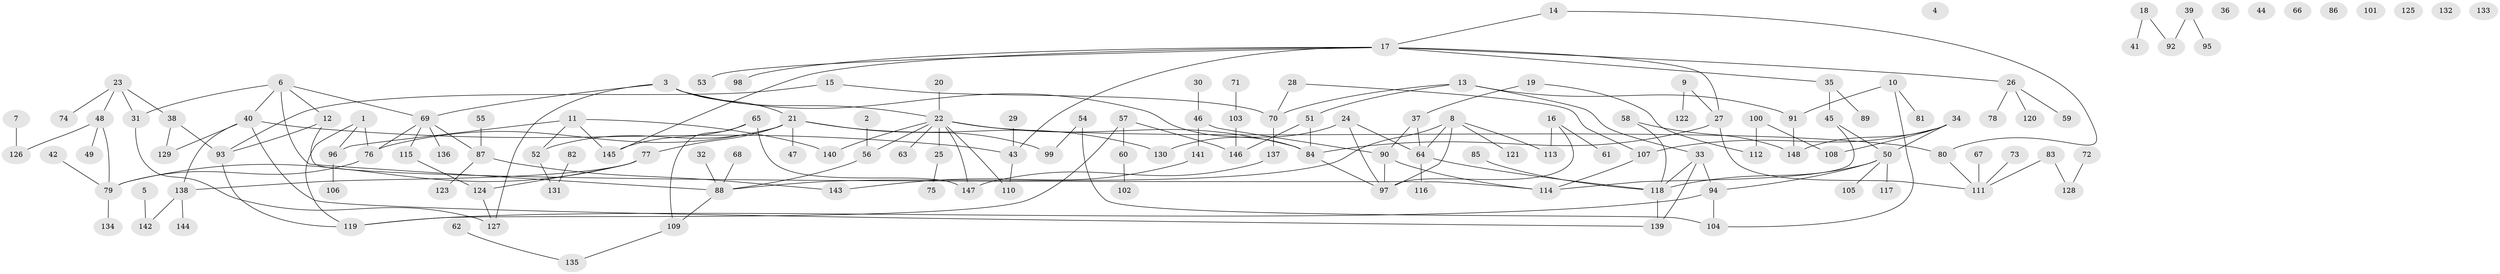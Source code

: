 // coarse degree distribution, {5: 0.08411214953271028, 1: 0.34579439252336447, 10: 0.028037383177570093, 0: 0.08411214953271028, 6: 0.018691588785046728, 8: 0.018691588785046728, 4: 0.11214953271028037, 3: 0.102803738317757, 2: 0.17757009345794392, 7: 0.028037383177570093}
// Generated by graph-tools (version 1.1) at 2025/41/03/06/25 10:41:21]
// undirected, 148 vertices, 182 edges
graph export_dot {
graph [start="1"]
  node [color=gray90,style=filled];
  1;
  2;
  3;
  4;
  5;
  6;
  7;
  8;
  9;
  10;
  11;
  12;
  13;
  14;
  15;
  16;
  17;
  18;
  19;
  20;
  21;
  22;
  23;
  24;
  25;
  26;
  27;
  28;
  29;
  30;
  31;
  32;
  33;
  34;
  35;
  36;
  37;
  38;
  39;
  40;
  41;
  42;
  43;
  44;
  45;
  46;
  47;
  48;
  49;
  50;
  51;
  52;
  53;
  54;
  55;
  56;
  57;
  58;
  59;
  60;
  61;
  62;
  63;
  64;
  65;
  66;
  67;
  68;
  69;
  70;
  71;
  72;
  73;
  74;
  75;
  76;
  77;
  78;
  79;
  80;
  81;
  82;
  83;
  84;
  85;
  86;
  87;
  88;
  89;
  90;
  91;
  92;
  93;
  94;
  95;
  96;
  97;
  98;
  99;
  100;
  101;
  102;
  103;
  104;
  105;
  106;
  107;
  108;
  109;
  110;
  111;
  112;
  113;
  114;
  115;
  116;
  117;
  118;
  119;
  120;
  121;
  122;
  123;
  124;
  125;
  126;
  127;
  128;
  129;
  130;
  131;
  132;
  133;
  134;
  135;
  136;
  137;
  138;
  139;
  140;
  141;
  142;
  143;
  144;
  145;
  146;
  147;
  148;
  1 -- 76;
  1 -- 96;
  1 -- 119;
  2 -- 56;
  3 -- 21;
  3 -- 22;
  3 -- 69;
  3 -- 84;
  3 -- 127;
  5 -- 142;
  6 -- 12;
  6 -- 31;
  6 -- 40;
  6 -- 69;
  6 -- 88;
  7 -- 126;
  8 -- 64;
  8 -- 88;
  8 -- 97;
  8 -- 113;
  8 -- 121;
  9 -- 27;
  9 -- 122;
  10 -- 81;
  10 -- 91;
  10 -- 104;
  11 -- 52;
  11 -- 96;
  11 -- 140;
  11 -- 145;
  12 -- 93;
  12 -- 114;
  13 -- 33;
  13 -- 51;
  13 -- 70;
  13 -- 91;
  14 -- 17;
  14 -- 80;
  15 -- 70;
  15 -- 93;
  16 -- 61;
  16 -- 97;
  16 -- 113;
  17 -- 26;
  17 -- 27;
  17 -- 35;
  17 -- 43;
  17 -- 53;
  17 -- 98;
  17 -- 145;
  18 -- 41;
  18 -- 92;
  19 -- 37;
  19 -- 112;
  20 -- 22;
  21 -- 47;
  21 -- 52;
  21 -- 76;
  21 -- 77;
  21 -- 99;
  21 -- 130;
  22 -- 25;
  22 -- 56;
  22 -- 63;
  22 -- 80;
  22 -- 84;
  22 -- 110;
  22 -- 140;
  22 -- 147;
  23 -- 31;
  23 -- 38;
  23 -- 48;
  23 -- 74;
  24 -- 64;
  24 -- 97;
  24 -- 130;
  25 -- 75;
  26 -- 59;
  26 -- 78;
  26 -- 120;
  27 -- 84;
  27 -- 111;
  28 -- 70;
  28 -- 107;
  29 -- 43;
  30 -- 46;
  31 -- 127;
  32 -- 88;
  33 -- 94;
  33 -- 118;
  33 -- 139;
  34 -- 50;
  34 -- 107;
  34 -- 108;
  34 -- 148;
  35 -- 45;
  35 -- 89;
  37 -- 64;
  37 -- 90;
  38 -- 93;
  38 -- 129;
  39 -- 92;
  39 -- 95;
  40 -- 43;
  40 -- 129;
  40 -- 138;
  40 -- 139;
  42 -- 79;
  43 -- 110;
  45 -- 50;
  45 -- 114;
  46 -- 90;
  46 -- 141;
  48 -- 49;
  48 -- 79;
  48 -- 126;
  50 -- 94;
  50 -- 105;
  50 -- 117;
  50 -- 118;
  51 -- 84;
  51 -- 146;
  52 -- 131;
  54 -- 99;
  54 -- 104;
  55 -- 87;
  56 -- 88;
  57 -- 60;
  57 -- 119;
  57 -- 146;
  58 -- 118;
  58 -- 148;
  60 -- 102;
  62 -- 135;
  64 -- 116;
  64 -- 118;
  65 -- 109;
  65 -- 145;
  65 -- 147;
  67 -- 111;
  68 -- 88;
  69 -- 76;
  69 -- 87;
  69 -- 115;
  69 -- 136;
  70 -- 137;
  71 -- 103;
  72 -- 128;
  73 -- 111;
  76 -- 79;
  77 -- 79;
  77 -- 124;
  77 -- 138;
  79 -- 134;
  80 -- 111;
  82 -- 131;
  83 -- 111;
  83 -- 128;
  84 -- 97;
  85 -- 118;
  87 -- 123;
  87 -- 143;
  88 -- 109;
  90 -- 97;
  90 -- 114;
  91 -- 148;
  93 -- 119;
  94 -- 104;
  94 -- 119;
  96 -- 106;
  100 -- 108;
  100 -- 112;
  103 -- 146;
  107 -- 114;
  109 -- 135;
  115 -- 124;
  118 -- 139;
  124 -- 127;
  137 -- 147;
  138 -- 142;
  138 -- 144;
  141 -- 143;
}
